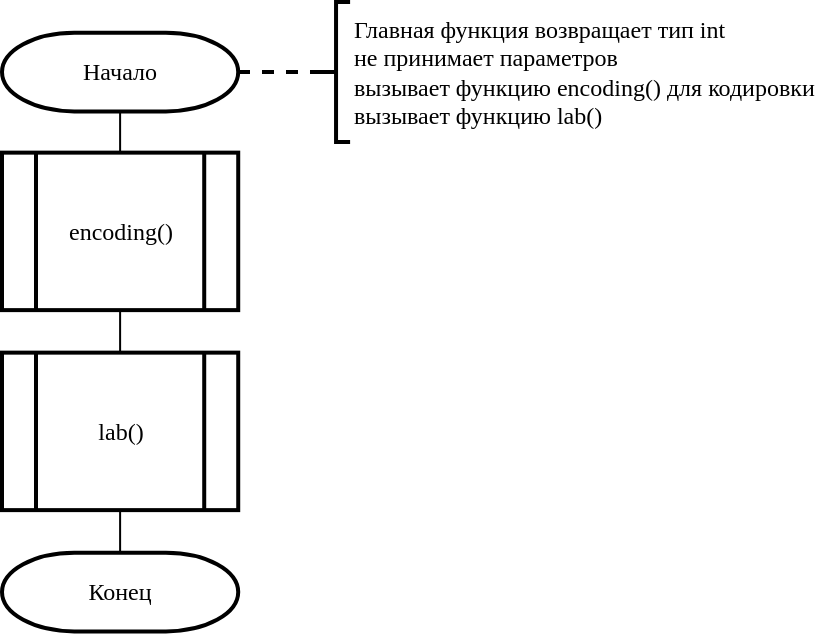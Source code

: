 <mxfile version="13.0.1" type="device"><diagram id="C5RBs43oDa-KdzZeNtuy" name="main"><mxGraphModel dx="852" dy="494" grid="1" gridSize="10" guides="1" tooltips="1" connect="1" arrows="1" fold="1" page="1" pageScale="1" pageWidth="827" pageHeight="1169" math="0" shadow="0"><root><mxCell id="WIyWlLk6GJQsqaUBKTNV-0"/><mxCell id="WIyWlLk6GJQsqaUBKTNV-1" parent="WIyWlLk6GJQsqaUBKTNV-0"/><mxCell id="5ILwSCCeXxBsIItB5Cvt-18" style="edgeStyle=orthogonalEdgeStyle;rounded=0;orthogonalLoop=1;jettySize=auto;html=1;exitX=0.5;exitY=1;exitDx=0;exitDy=0;exitPerimeter=0;entryX=0.5;entryY=0;entryDx=0;entryDy=0;endArrow=none;endFill=0;" parent="WIyWlLk6GJQsqaUBKTNV-1" source="5ILwSCCeXxBsIItB5Cvt-2" target="5ILwSCCeXxBsIItB5Cvt-4" edge="1"><mxGeometry relative="1" as="geometry"/></mxCell><mxCell id="5ILwSCCeXxBsIItB5Cvt-2" value="&lt;font&gt;Начало&lt;/font&gt;" style="strokeWidth=2;html=1;shape=mxgraph.flowchart.terminator;whiteSpace=wrap;shadow=0;fillColor=#ffffff;gradientColor=none;fontFamily=Times New Roman;" parent="WIyWlLk6GJQsqaUBKTNV-1" vertex="1"><mxGeometry x="110" y="80.32" width="118.11" height="39.37" as="geometry"/></mxCell><mxCell id="5ILwSCCeXxBsIItB5Cvt-19" style="edgeStyle=orthogonalEdgeStyle;rounded=0;orthogonalLoop=1;jettySize=auto;html=1;exitX=0.5;exitY=1;exitDx=0;exitDy=0;entryX=0.5;entryY=0;entryDx=0;entryDy=0;endArrow=none;endFill=0;" parent="WIyWlLk6GJQsqaUBKTNV-1" source="5ILwSCCeXxBsIItB5Cvt-4" target="5ILwSCCeXxBsIItB5Cvt-6" edge="1"><mxGeometry relative="1" as="geometry"/></mxCell><mxCell id="5ILwSCCeXxBsIItB5Cvt-4" value="&lt;font face=&quot;Times New Roman&quot;&gt;encoding()&lt;/font&gt;" style="verticalLabelPosition=middle;verticalAlign=middle;html=1;shape=process;whiteSpace=wrap;rounded=0;size=0.14;arcSize=6;shadow=0;strokeColor=#000000;fillColor=#ffffff;gradientColor=none;labelPosition=center;align=center;strokeWidth=2;" parent="WIyWlLk6GJQsqaUBKTNV-1" vertex="1"><mxGeometry x="110" y="140.32" width="118.11" height="78.74" as="geometry"/></mxCell><mxCell id="5ILwSCCeXxBsIItB5Cvt-20" style="edgeStyle=orthogonalEdgeStyle;rounded=0;orthogonalLoop=1;jettySize=auto;html=1;exitX=0.5;exitY=1;exitDx=0;exitDy=0;entryX=0.5;entryY=0;entryDx=0;entryDy=0;entryPerimeter=0;endArrow=none;endFill=0;" parent="WIyWlLk6GJQsqaUBKTNV-1" source="5ILwSCCeXxBsIItB5Cvt-6" target="5ILwSCCeXxBsIItB5Cvt-7" edge="1"><mxGeometry relative="1" as="geometry"/></mxCell><mxCell id="5ILwSCCeXxBsIItB5Cvt-6" value="&lt;font face=&quot;Times New Roman&quot;&gt;lab()&lt;/font&gt;" style="verticalLabelPosition=middle;verticalAlign=middle;html=1;shape=process;whiteSpace=wrap;rounded=0;size=0.14;arcSize=6;shadow=0;strokeColor=#000000;fillColor=#ffffff;gradientColor=none;labelPosition=center;align=center;strokeWidth=2;" parent="WIyWlLk6GJQsqaUBKTNV-1" vertex="1"><mxGeometry x="110" y="240.32" width="118.11" height="78.74" as="geometry"/></mxCell><mxCell id="5ILwSCCeXxBsIItB5Cvt-7" value="&lt;font face=&quot;Times New Roman&quot;&gt;Конец&lt;/font&gt;" style="strokeWidth=2;html=1;shape=mxgraph.flowchart.terminator;whiteSpace=wrap;shadow=0;fillColor=#ffffff;gradientColor=none;" parent="WIyWlLk6GJQsqaUBKTNV-1" vertex="1"><mxGeometry x="110" y="340.32" width="118.11" height="39.37" as="geometry"/></mxCell><mxCell id="MNl-5jyFWABY7IsDjq2J-1" style="edgeStyle=none;rounded=0;orthogonalLoop=1;jettySize=auto;html=1;exitX=0;exitY=0.5;exitDx=0;exitDy=0;exitPerimeter=0;entryX=1;entryY=0.5;entryDx=0;entryDy=0;entryPerimeter=0;dashed=1;endArrow=none;endFill=0;strokeWidth=2;fontFamily=Times New Roman;" parent="WIyWlLk6GJQsqaUBKTNV-1" source="MNl-5jyFWABY7IsDjq2J-0" target="5ILwSCCeXxBsIItB5Cvt-2" edge="1"><mxGeometry relative="1" as="geometry"/></mxCell><mxCell id="MNl-5jyFWABY7IsDjq2J-0" value="Главная функция возвращает тип int&lt;br&gt;не принимает параметров&lt;br&gt;вызывает функцию encoding() для кодировки&lt;br&gt;вызывает функцию lab()" style="strokeWidth=2;html=1;shape=mxgraph.flowchart.annotation_2;align=left;labelPosition=right;pointerEvents=1;rounded=0;fontFamily=Times New Roman;" parent="WIyWlLk6GJQsqaUBKTNV-1" vertex="1"><mxGeometry x="270" y="65" width="14.05" height="70" as="geometry"/></mxCell></root></mxGraphModel></diagram></mxfile>